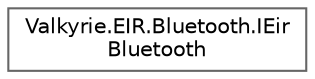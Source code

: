 digraph "Graphical Class Hierarchy"
{
 // LATEX_PDF_SIZE
  bgcolor="transparent";
  edge [fontname=Helvetica,fontsize=10,labelfontname=Helvetica,labelfontsize=10];
  node [fontname=Helvetica,fontsize=10,shape=box,height=0.2,width=0.4];
  rankdir="LR";
  Node0 [id="Node000000",label="Valkyrie.EIR.Bluetooth.IEir\lBluetooth",height=0.2,width=0.4,color="grey40", fillcolor="white", style="filled",URL="$dc/d21/interface_valkyrie_1_1_e_i_r_1_1_bluetooth_1_1_i_eir_bluetooth.html",tooltip=" "];
}
